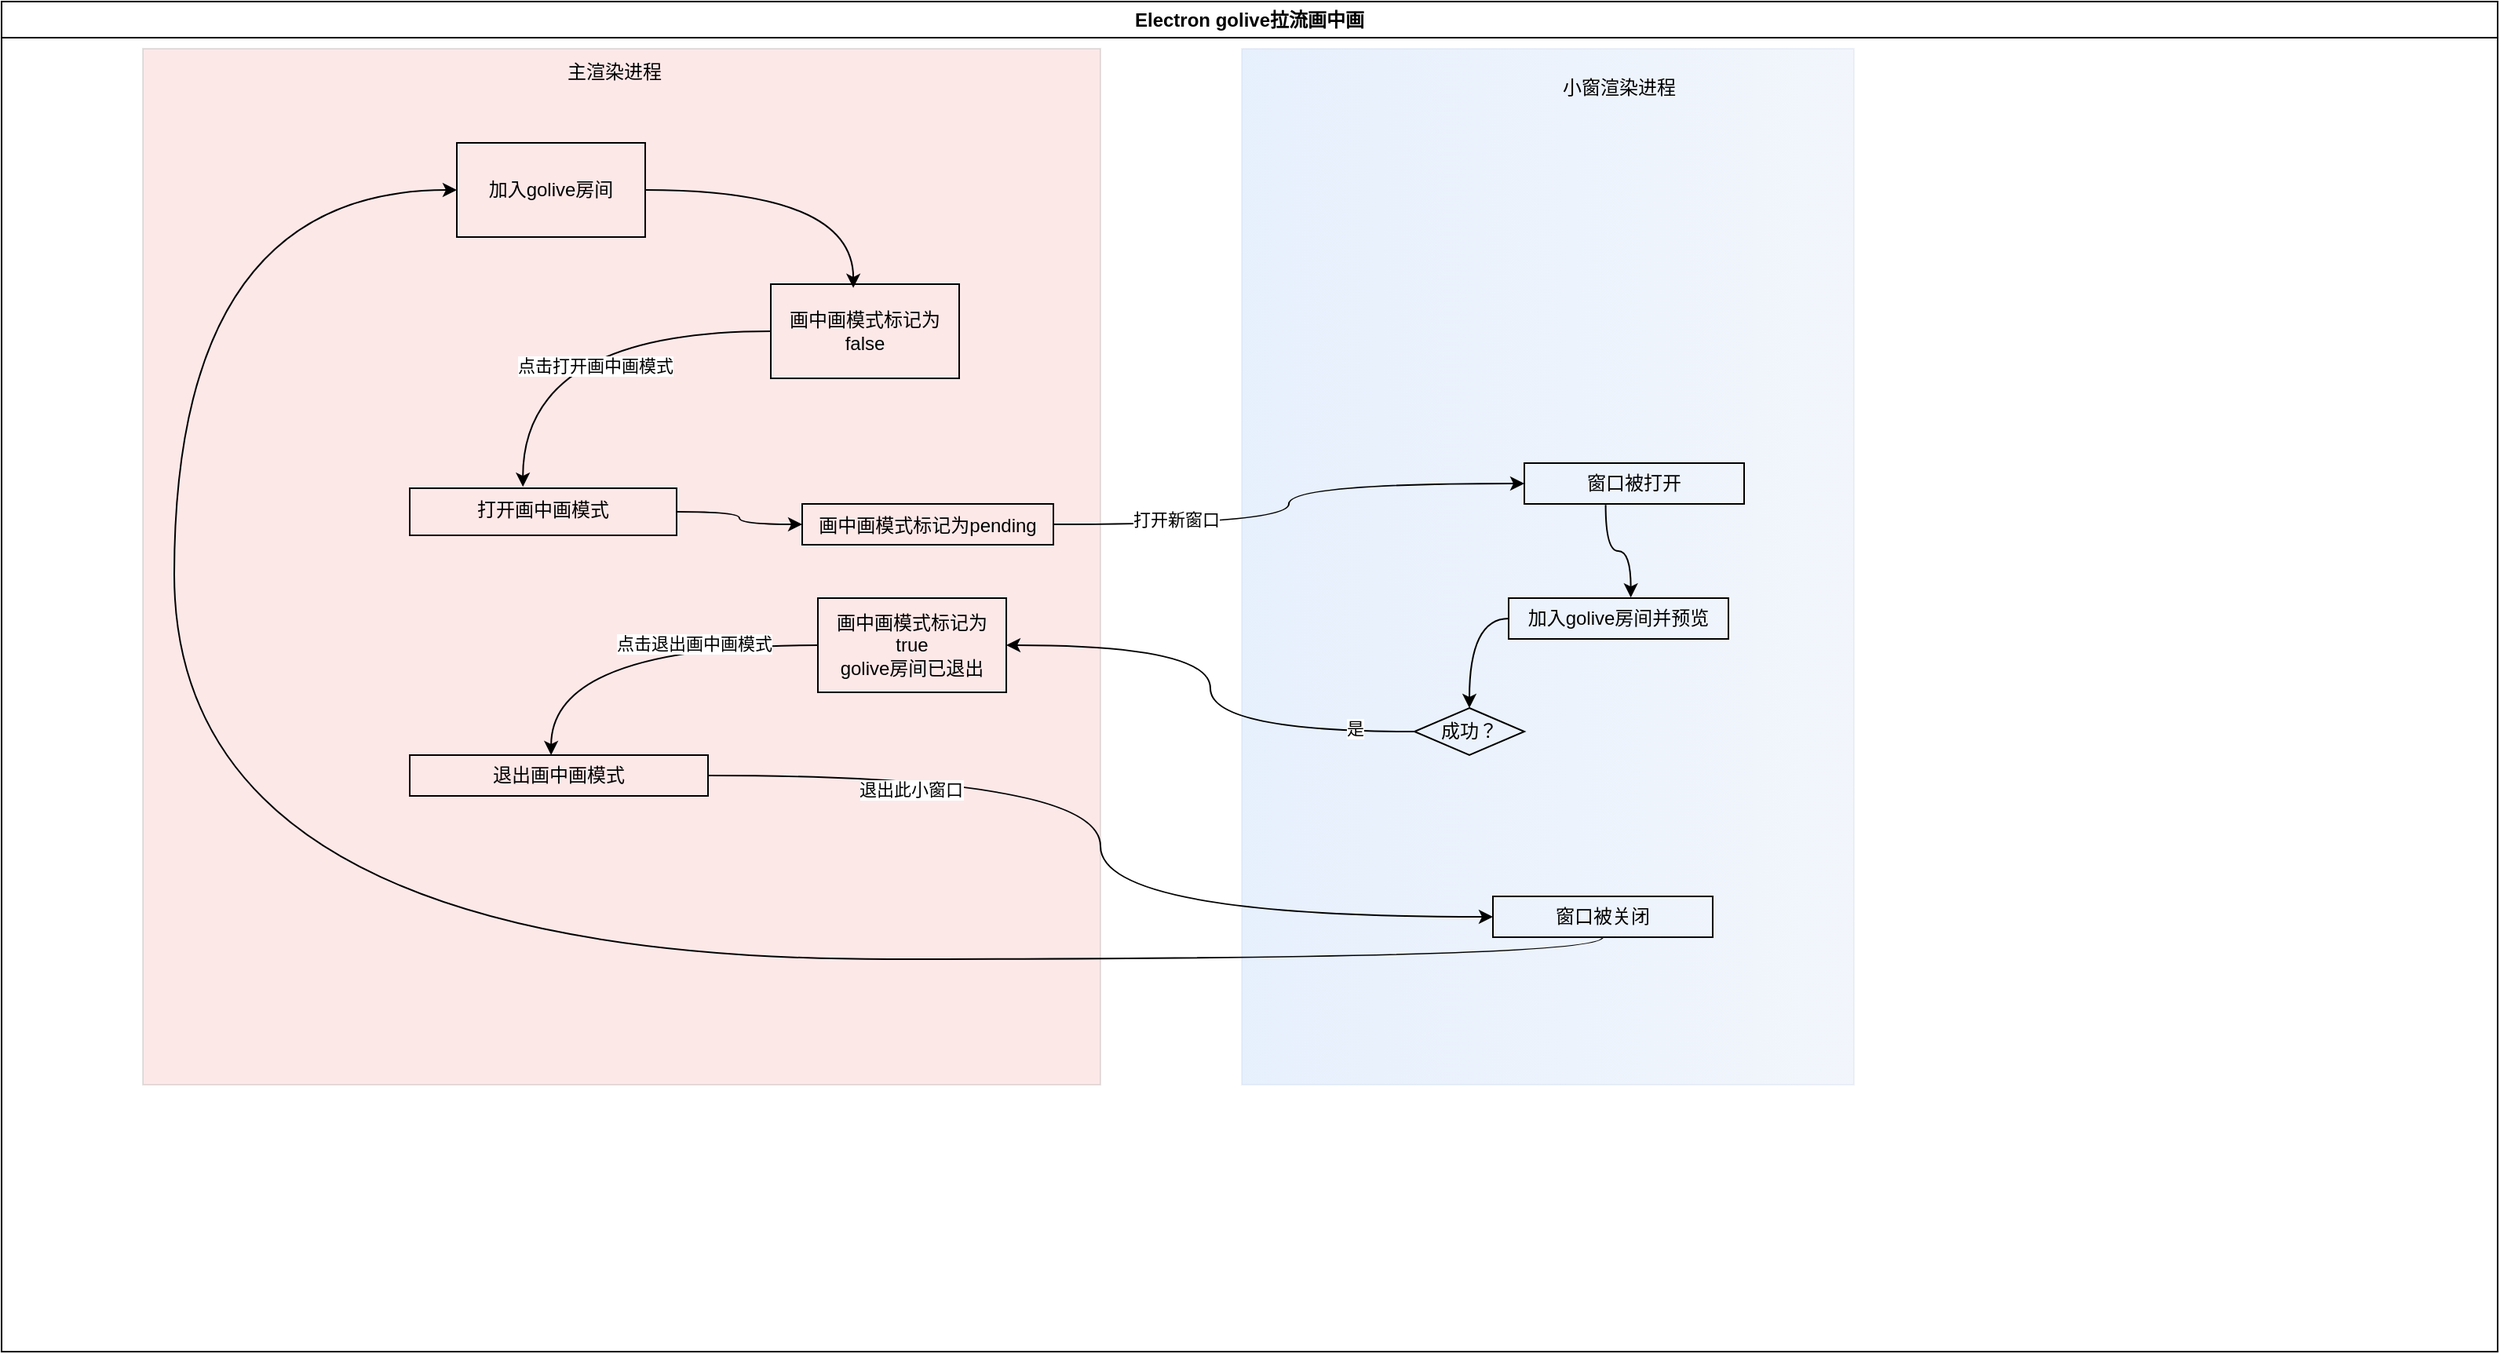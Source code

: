 <mxfile version="22.1.18" type="github">
  <diagram id="C5RBs43oDa-KdzZeNtuy" name="Page-1">
    <mxGraphModel dx="3839" dy="4057" grid="1" gridSize="10" guides="1" tooltips="1" connect="1" arrows="1" fold="1" page="1" pageScale="1" pageWidth="2339" pageHeight="3300" math="0" shadow="0">
      <root>
        <mxCell id="WIyWlLk6GJQsqaUBKTNV-0" />
        <mxCell id="WIyWlLk6GJQsqaUBKTNV-1" parent="WIyWlLk6GJQsqaUBKTNV-0" />
        <mxCell id="-17zgCU0IKFu6_wS-CfS-0" value="Electron golive拉流画中画" style="swimlane;whiteSpace=wrap;html=1;startSize=23;movable=1;resizable=1;rotatable=1;deletable=1;editable=1;locked=0;connectable=1;" vertex="1" parent="WIyWlLk6GJQsqaUBKTNV-1">
          <mxGeometry x="-60" y="-140" width="1590" height="860" as="geometry">
            <mxRectangle x="-60" y="-140" width="190" height="30" as="alternateBounds" />
          </mxGeometry>
        </mxCell>
        <mxCell id="-17zgCU0IKFu6_wS-CfS-132" value="" style="rounded=0;whiteSpace=wrap;html=1;gradientDirection=east;fillColor=#0d68e7;opacity=10;strokeColor=#6c8ebf;gradientColor=#7ea6e0;" vertex="1" parent="-17zgCU0IKFu6_wS-CfS-0">
          <mxGeometry x="790" y="30" width="390" height="660" as="geometry" />
        </mxCell>
        <mxCell id="-17zgCU0IKFu6_wS-CfS-131" value="" style="rounded=0;whiteSpace=wrap;html=1;gradientColor=none;gradientDirection=east;fillColor=#ec2222;opacity=10;" vertex="1" parent="-17zgCU0IKFu6_wS-CfS-0">
          <mxGeometry x="90" y="30" width="610" height="660" as="geometry" />
        </mxCell>
        <mxCell id="-17zgCU0IKFu6_wS-CfS-91" style="edgeStyle=orthogonalEdgeStyle;rounded=0;orthogonalLoop=1;jettySize=auto;html=1;exitX=1;exitY=0.5;exitDx=0;exitDy=0;entryX=0;entryY=0.5;entryDx=0;entryDy=0;curved=1;" edge="1" parent="-17zgCU0IKFu6_wS-CfS-0" source="-17zgCU0IKFu6_wS-CfS-89" target="-17zgCU0IKFu6_wS-CfS-93">
          <mxGeometry relative="1" as="geometry">
            <mxPoint x="700" y="409" as="targetPoint" />
          </mxGeometry>
        </mxCell>
        <mxCell id="-17zgCU0IKFu6_wS-CfS-92" value="打开新窗口" style="edgeLabel;html=1;align=center;verticalAlign=middle;resizable=0;points=[];" vertex="1" connectable="0" parent="-17zgCU0IKFu6_wS-CfS-91">
          <mxGeometry x="-0.525" y="3" relative="1" as="geometry">
            <mxPoint as="offset" />
          </mxGeometry>
        </mxCell>
        <mxCell id="-17zgCU0IKFu6_wS-CfS-113" value="" style="edgeStyle=orthogonalEdgeStyle;rounded=0;orthogonalLoop=1;jettySize=auto;html=1;curved=1;" edge="1" parent="-17zgCU0IKFu6_wS-CfS-0" source="-17zgCU0IKFu6_wS-CfS-97" target="-17zgCU0IKFu6_wS-CfS-112">
          <mxGeometry relative="1" as="geometry" />
        </mxCell>
        <mxCell id="-17zgCU0IKFu6_wS-CfS-97" value="加入golive房间并预览" style="text;strokeColor=default;fillColor=none;align=center;verticalAlign=middle;spacingLeft=4;spacingRight=4;overflow=hidden;rotatable=0;points=[[0,0.5],[1,0.5]];portConstraint=eastwest;whiteSpace=wrap;html=1;" vertex="1" parent="-17zgCU0IKFu6_wS-CfS-0">
          <mxGeometry x="960" y="380" width="140" height="26" as="geometry" />
        </mxCell>
        <mxCell id="-17zgCU0IKFu6_wS-CfS-98" style="edgeStyle=orthogonalEdgeStyle;rounded=0;orthogonalLoop=1;jettySize=auto;html=1;exitX=0.37;exitY=1.023;exitDx=0;exitDy=0;entryX=0.556;entryY=-0.015;entryDx=0;entryDy=0;curved=1;exitPerimeter=0;entryPerimeter=0;" edge="1" parent="-17zgCU0IKFu6_wS-CfS-0" source="-17zgCU0IKFu6_wS-CfS-93" target="-17zgCU0IKFu6_wS-CfS-97">
          <mxGeometry relative="1" as="geometry" />
        </mxCell>
        <mxCell id="-17zgCU0IKFu6_wS-CfS-107" value="" style="edgeStyle=orthogonalEdgeStyle;rounded=0;orthogonalLoop=1;jettySize=auto;html=1;curved=1;entryX=0;entryY=0.5;entryDx=0;entryDy=0;" edge="1" parent="-17zgCU0IKFu6_wS-CfS-0" source="-17zgCU0IKFu6_wS-CfS-72" target="-17zgCU0IKFu6_wS-CfS-127">
          <mxGeometry relative="1" as="geometry">
            <mxPoint x="320" y="590" as="targetPoint" />
            <Array as="points">
              <mxPoint x="110" y="610" />
              <mxPoint x="110" y="120" />
            </Array>
          </mxGeometry>
        </mxCell>
        <mxCell id="-17zgCU0IKFu6_wS-CfS-72" value="窗口被关闭" style="text;strokeColor=default;fillColor=none;align=center;verticalAlign=middle;spacingLeft=4;spacingRight=4;overflow=hidden;rotatable=0;points=[[0,0.5],[1,0.5]];portConstraint=eastwest;whiteSpace=wrap;html=1;" vertex="1" parent="-17zgCU0IKFu6_wS-CfS-0">
          <mxGeometry x="950" y="570" width="140" height="26" as="geometry" />
        </mxCell>
        <mxCell id="-17zgCU0IKFu6_wS-CfS-93" value="窗口被打开" style="text;strokeColor=default;fillColor=none;align=center;verticalAlign=middle;spacingLeft=4;spacingRight=4;overflow=hidden;rotatable=0;points=[[0,0.5],[1,0.5]];portConstraint=eastwest;whiteSpace=wrap;html=1;" vertex="1" parent="-17zgCU0IKFu6_wS-CfS-0">
          <mxGeometry x="970" y="294" width="140" height="26" as="geometry" />
        </mxCell>
        <mxCell id="-17zgCU0IKFu6_wS-CfS-115" style="edgeStyle=orthogonalEdgeStyle;rounded=0;orthogonalLoop=1;jettySize=auto;html=1;exitX=0;exitY=0.5;exitDx=0;exitDy=0;entryX=1;entryY=0.5;entryDx=0;entryDy=0;curved=1;" edge="1" parent="-17zgCU0IKFu6_wS-CfS-0" source="-17zgCU0IKFu6_wS-CfS-112" target="-17zgCU0IKFu6_wS-CfS-114">
          <mxGeometry relative="1" as="geometry" />
        </mxCell>
        <mxCell id="-17zgCU0IKFu6_wS-CfS-116" value="是" style="edgeLabel;html=1;align=center;verticalAlign=middle;resizable=0;points=[];" vertex="1" connectable="0" parent="-17zgCU0IKFu6_wS-CfS-115">
          <mxGeometry x="-0.76" y="-2" relative="1" as="geometry">
            <mxPoint as="offset" />
          </mxGeometry>
        </mxCell>
        <mxCell id="-17zgCU0IKFu6_wS-CfS-112" value="成功？" style="rhombus;whiteSpace=wrap;html=1;align=center;verticalAlign=middle;fillColor=none;gradientColor=none;spacingLeft=4;spacingRight=4;" vertex="1" parent="-17zgCU0IKFu6_wS-CfS-0">
          <mxGeometry x="900" y="450" width="70" height="30" as="geometry" />
        </mxCell>
        <mxCell id="-17zgCU0IKFu6_wS-CfS-89" value="画中画模式标记为pending" style="text;strokeColor=default;fillColor=none;align=center;verticalAlign=top;spacingLeft=4;spacingRight=4;overflow=hidden;rotatable=0;points=[[0,0.5],[1,0.5]];portConstraint=eastwest;whiteSpace=wrap;html=1;" vertex="1" parent="-17zgCU0IKFu6_wS-CfS-0">
          <mxGeometry x="510" y="320" width="160" height="26" as="geometry" />
        </mxCell>
        <mxCell id="-17zgCU0IKFu6_wS-CfS-90" style="edgeStyle=orthogonalEdgeStyle;rounded=0;orthogonalLoop=1;jettySize=auto;html=1;exitX=1;exitY=0.5;exitDx=0;exitDy=0;entryX=0;entryY=0.5;entryDx=0;entryDy=0;curved=1;" edge="1" parent="-17zgCU0IKFu6_wS-CfS-0" source="-17zgCU0IKFu6_wS-CfS-77" target="-17zgCU0IKFu6_wS-CfS-89">
          <mxGeometry relative="1" as="geometry" />
        </mxCell>
        <mxCell id="-17zgCU0IKFu6_wS-CfS-77" value="打开画中画模式" style="text;strokeColor=default;fillColor=none;align=center;verticalAlign=top;spacingLeft=4;spacingRight=4;overflow=hidden;rotatable=0;points=[[0,0.5],[1,0.5]];portConstraint=eastwest;whiteSpace=wrap;html=1;" vertex="1" parent="-17zgCU0IKFu6_wS-CfS-0">
          <mxGeometry x="260" y="310" width="170" height="30" as="geometry" />
        </mxCell>
        <mxCell id="-17zgCU0IKFu6_wS-CfS-114" value="画中画模式标记为true&lt;br&gt;golive房间已退出" style="whiteSpace=wrap;html=1;align=center;verticalAlign=middle;fillColor=none;gradientColor=none;spacingLeft=4;spacingRight=4;" vertex="1" parent="-17zgCU0IKFu6_wS-CfS-0">
          <mxGeometry x="520" y="380" width="120" height="60" as="geometry" />
        </mxCell>
        <mxCell id="-17zgCU0IKFu6_wS-CfS-119" value="画中画模式标记为false" style="whiteSpace=wrap;html=1;align=center;verticalAlign=middle;fillColor=none;gradientColor=none;spacingLeft=4;spacingRight=4;" vertex="1" parent="-17zgCU0IKFu6_wS-CfS-0">
          <mxGeometry x="490" y="180" width="120" height="60" as="geometry" />
        </mxCell>
        <mxCell id="-17zgCU0IKFu6_wS-CfS-117" value="主渲染进程" style="text;html=1;align=center;verticalAlign=middle;resizable=0;points=[];autosize=1;strokeColor=none;fillColor=none;" vertex="1" parent="-17zgCU0IKFu6_wS-CfS-0">
          <mxGeometry x="350" y="30" width="80" height="30" as="geometry" />
        </mxCell>
        <mxCell id="-17zgCU0IKFu6_wS-CfS-120" style="edgeStyle=orthogonalEdgeStyle;rounded=0;orthogonalLoop=1;jettySize=auto;html=1;exitX=0;exitY=0.5;exitDx=0;exitDy=0;entryX=0.424;entryY=-0.031;entryDx=0;entryDy=0;entryPerimeter=0;curved=1;" edge="1" parent="-17zgCU0IKFu6_wS-CfS-0" source="-17zgCU0IKFu6_wS-CfS-119" target="-17zgCU0IKFu6_wS-CfS-77">
          <mxGeometry relative="1" as="geometry" />
        </mxCell>
        <mxCell id="-17zgCU0IKFu6_wS-CfS-129" value="点击打开画中画模式" style="edgeLabel;html=1;align=center;verticalAlign=middle;resizable=0;points=[];fontColor=default;labelBackgroundColor=default;" vertex="1" connectable="0" parent="-17zgCU0IKFu6_wS-CfS-120">
          <mxGeometry x="-0.128" y="22" relative="1" as="geometry">
            <mxPoint as="offset" />
          </mxGeometry>
        </mxCell>
        <mxCell id="-17zgCU0IKFu6_wS-CfS-125" style="edgeStyle=orthogonalEdgeStyle;rounded=0;orthogonalLoop=1;jettySize=auto;html=1;exitX=1;exitY=0.5;exitDx=0;exitDy=0;entryX=0;entryY=0.5;entryDx=0;entryDy=0;curved=1;" edge="1" parent="-17zgCU0IKFu6_wS-CfS-0" source="-17zgCU0IKFu6_wS-CfS-122" target="-17zgCU0IKFu6_wS-CfS-72">
          <mxGeometry relative="1" as="geometry" />
        </mxCell>
        <mxCell id="-17zgCU0IKFu6_wS-CfS-130" value="退出此小窗口" style="edgeLabel;html=1;align=center;verticalAlign=middle;resizable=0;points=[];labelBackgroundColor=default;" vertex="1" connectable="0" parent="-17zgCU0IKFu6_wS-CfS-125">
          <mxGeometry x="-0.564" y="-9" relative="1" as="geometry">
            <mxPoint as="offset" />
          </mxGeometry>
        </mxCell>
        <mxCell id="-17zgCU0IKFu6_wS-CfS-122" value="退出画中画模式" style="text;strokeColor=default;fillColor=none;align=center;verticalAlign=middle;spacingLeft=4;spacingRight=4;overflow=hidden;rotatable=0;points=[[0,0.5],[1,0.5]];portConstraint=eastwest;whiteSpace=wrap;html=1;" vertex="1" parent="-17zgCU0IKFu6_wS-CfS-0">
          <mxGeometry x="260" y="480" width="190" height="26" as="geometry" />
        </mxCell>
        <mxCell id="-17zgCU0IKFu6_wS-CfS-123" style="edgeStyle=orthogonalEdgeStyle;rounded=0;orthogonalLoop=1;jettySize=auto;html=1;exitX=0;exitY=0.5;exitDx=0;exitDy=0;entryX=0.474;entryY=0;entryDx=0;entryDy=0;entryPerimeter=0;curved=1;" edge="1" parent="-17zgCU0IKFu6_wS-CfS-0" source="-17zgCU0IKFu6_wS-CfS-114" target="-17zgCU0IKFu6_wS-CfS-122">
          <mxGeometry relative="1" as="geometry" />
        </mxCell>
        <mxCell id="-17zgCU0IKFu6_wS-CfS-124" value="点击退出画中画模式" style="edgeLabel;html=1;align=center;verticalAlign=middle;resizable=0;points=[];labelBackgroundColor=default;" vertex="1" connectable="0" parent="-17zgCU0IKFu6_wS-CfS-123">
          <mxGeometry x="-0.34" y="-1" relative="1" as="geometry">
            <mxPoint as="offset" />
          </mxGeometry>
        </mxCell>
        <mxCell id="-17zgCU0IKFu6_wS-CfS-118" value="小窗渲染进程" style="text;html=1;align=center;verticalAlign=middle;resizable=0;points=[];autosize=1;strokeColor=none;fillColor=none;" vertex="1" parent="-17zgCU0IKFu6_wS-CfS-0">
          <mxGeometry x="980" y="40" width="100" height="30" as="geometry" />
        </mxCell>
        <mxCell id="-17zgCU0IKFu6_wS-CfS-127" value="加入golive房间" style="whiteSpace=wrap;html=1;align=center;verticalAlign=middle;fillColor=none;gradientColor=none;spacingLeft=4;spacingRight=4;" vertex="1" parent="-17zgCU0IKFu6_wS-CfS-0">
          <mxGeometry x="290" y="90" width="120" height="60" as="geometry" />
        </mxCell>
        <mxCell id="-17zgCU0IKFu6_wS-CfS-128" style="edgeStyle=orthogonalEdgeStyle;rounded=0;orthogonalLoop=1;jettySize=auto;html=1;exitX=1;exitY=0.5;exitDx=0;exitDy=0;entryX=0.438;entryY=0.04;entryDx=0;entryDy=0;entryPerimeter=0;curved=1;" edge="1" parent="-17zgCU0IKFu6_wS-CfS-0" source="-17zgCU0IKFu6_wS-CfS-127" target="-17zgCU0IKFu6_wS-CfS-119">
          <mxGeometry relative="1" as="geometry" />
        </mxCell>
      </root>
    </mxGraphModel>
  </diagram>
</mxfile>
